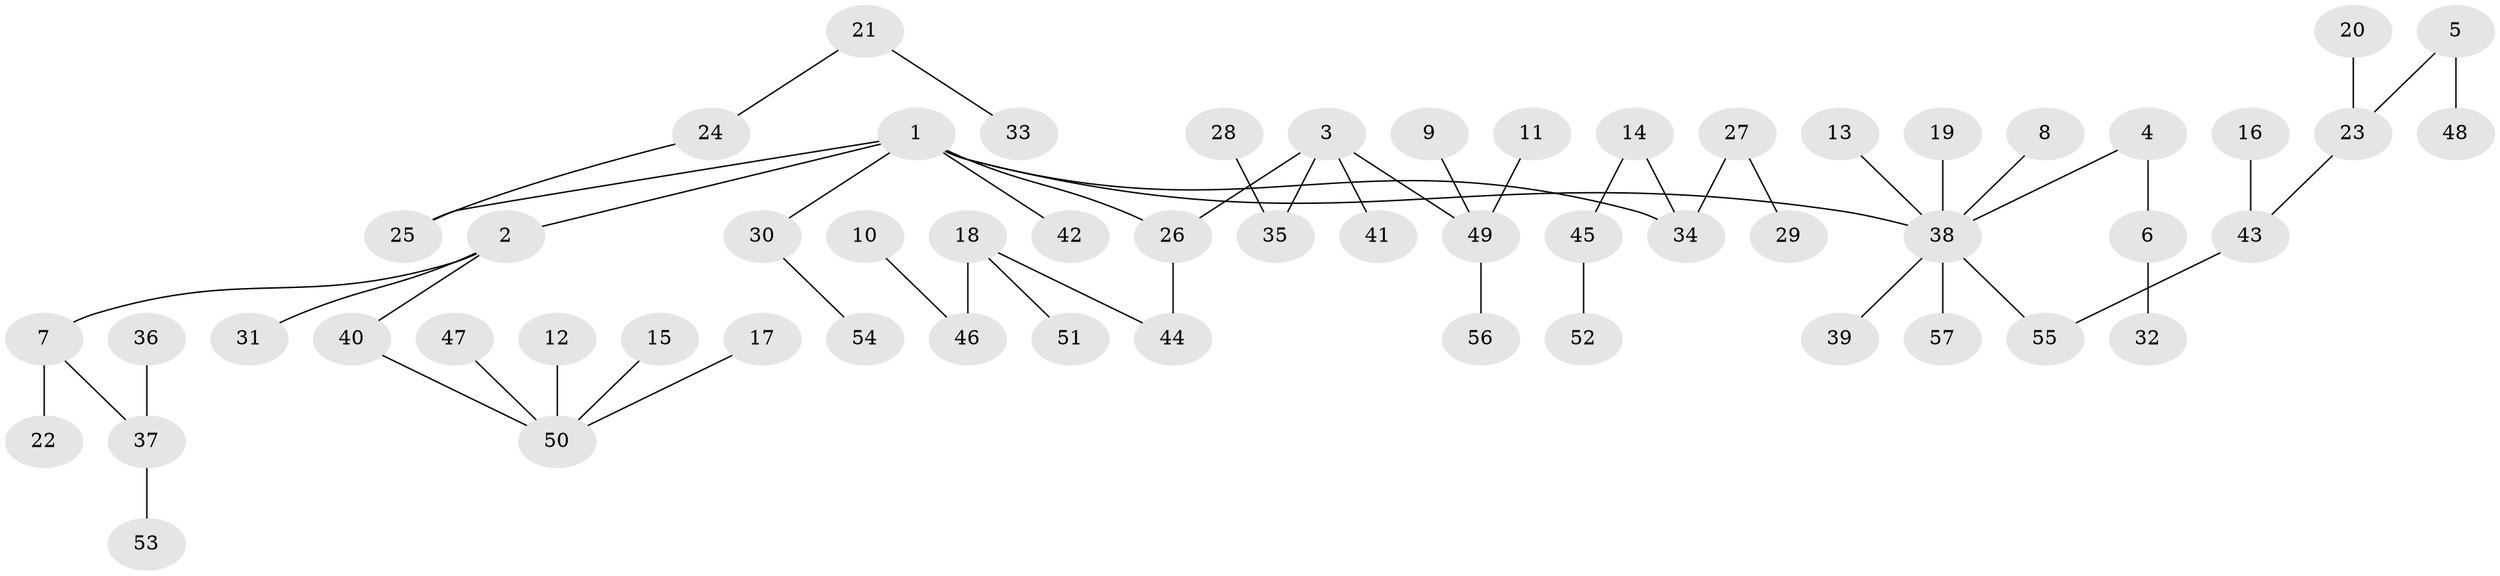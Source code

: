 // original degree distribution, {4: 0.061946902654867256, 9: 0.008849557522123894, 5: 0.02654867256637168, 3: 0.13274336283185842, 2: 0.26548672566371684, 1: 0.48672566371681414, 6: 0.017699115044247787}
// Generated by graph-tools (version 1.1) at 2025/02/03/09/25 03:02:26]
// undirected, 57 vertices, 56 edges
graph export_dot {
graph [start="1"]
  node [color=gray90,style=filled];
  1;
  2;
  3;
  4;
  5;
  6;
  7;
  8;
  9;
  10;
  11;
  12;
  13;
  14;
  15;
  16;
  17;
  18;
  19;
  20;
  21;
  22;
  23;
  24;
  25;
  26;
  27;
  28;
  29;
  30;
  31;
  32;
  33;
  34;
  35;
  36;
  37;
  38;
  39;
  40;
  41;
  42;
  43;
  44;
  45;
  46;
  47;
  48;
  49;
  50;
  51;
  52;
  53;
  54;
  55;
  56;
  57;
  1 -- 2 [weight=1.0];
  1 -- 25 [weight=1.0];
  1 -- 26 [weight=1.0];
  1 -- 30 [weight=1.0];
  1 -- 34 [weight=1.0];
  1 -- 38 [weight=1.0];
  1 -- 42 [weight=1.0];
  2 -- 7 [weight=1.0];
  2 -- 31 [weight=1.0];
  2 -- 40 [weight=1.0];
  3 -- 26 [weight=1.0];
  3 -- 35 [weight=1.0];
  3 -- 41 [weight=1.0];
  3 -- 49 [weight=1.0];
  4 -- 6 [weight=1.0];
  4 -- 38 [weight=1.0];
  5 -- 23 [weight=1.0];
  5 -- 48 [weight=1.0];
  6 -- 32 [weight=1.0];
  7 -- 22 [weight=1.0];
  7 -- 37 [weight=1.0];
  8 -- 38 [weight=1.0];
  9 -- 49 [weight=1.0];
  10 -- 46 [weight=1.0];
  11 -- 49 [weight=1.0];
  12 -- 50 [weight=1.0];
  13 -- 38 [weight=1.0];
  14 -- 34 [weight=1.0];
  14 -- 45 [weight=1.0];
  15 -- 50 [weight=1.0];
  16 -- 43 [weight=1.0];
  17 -- 50 [weight=1.0];
  18 -- 44 [weight=1.0];
  18 -- 46 [weight=1.0];
  18 -- 51 [weight=1.0];
  19 -- 38 [weight=1.0];
  20 -- 23 [weight=1.0];
  21 -- 24 [weight=1.0];
  21 -- 33 [weight=1.0];
  23 -- 43 [weight=1.0];
  24 -- 25 [weight=1.0];
  26 -- 44 [weight=1.0];
  27 -- 29 [weight=1.0];
  27 -- 34 [weight=1.0];
  28 -- 35 [weight=1.0];
  30 -- 54 [weight=1.0];
  36 -- 37 [weight=1.0];
  37 -- 53 [weight=1.0];
  38 -- 39 [weight=1.0];
  38 -- 55 [weight=1.0];
  38 -- 57 [weight=1.0];
  40 -- 50 [weight=1.0];
  43 -- 55 [weight=1.0];
  45 -- 52 [weight=1.0];
  47 -- 50 [weight=1.0];
  49 -- 56 [weight=1.0];
}
